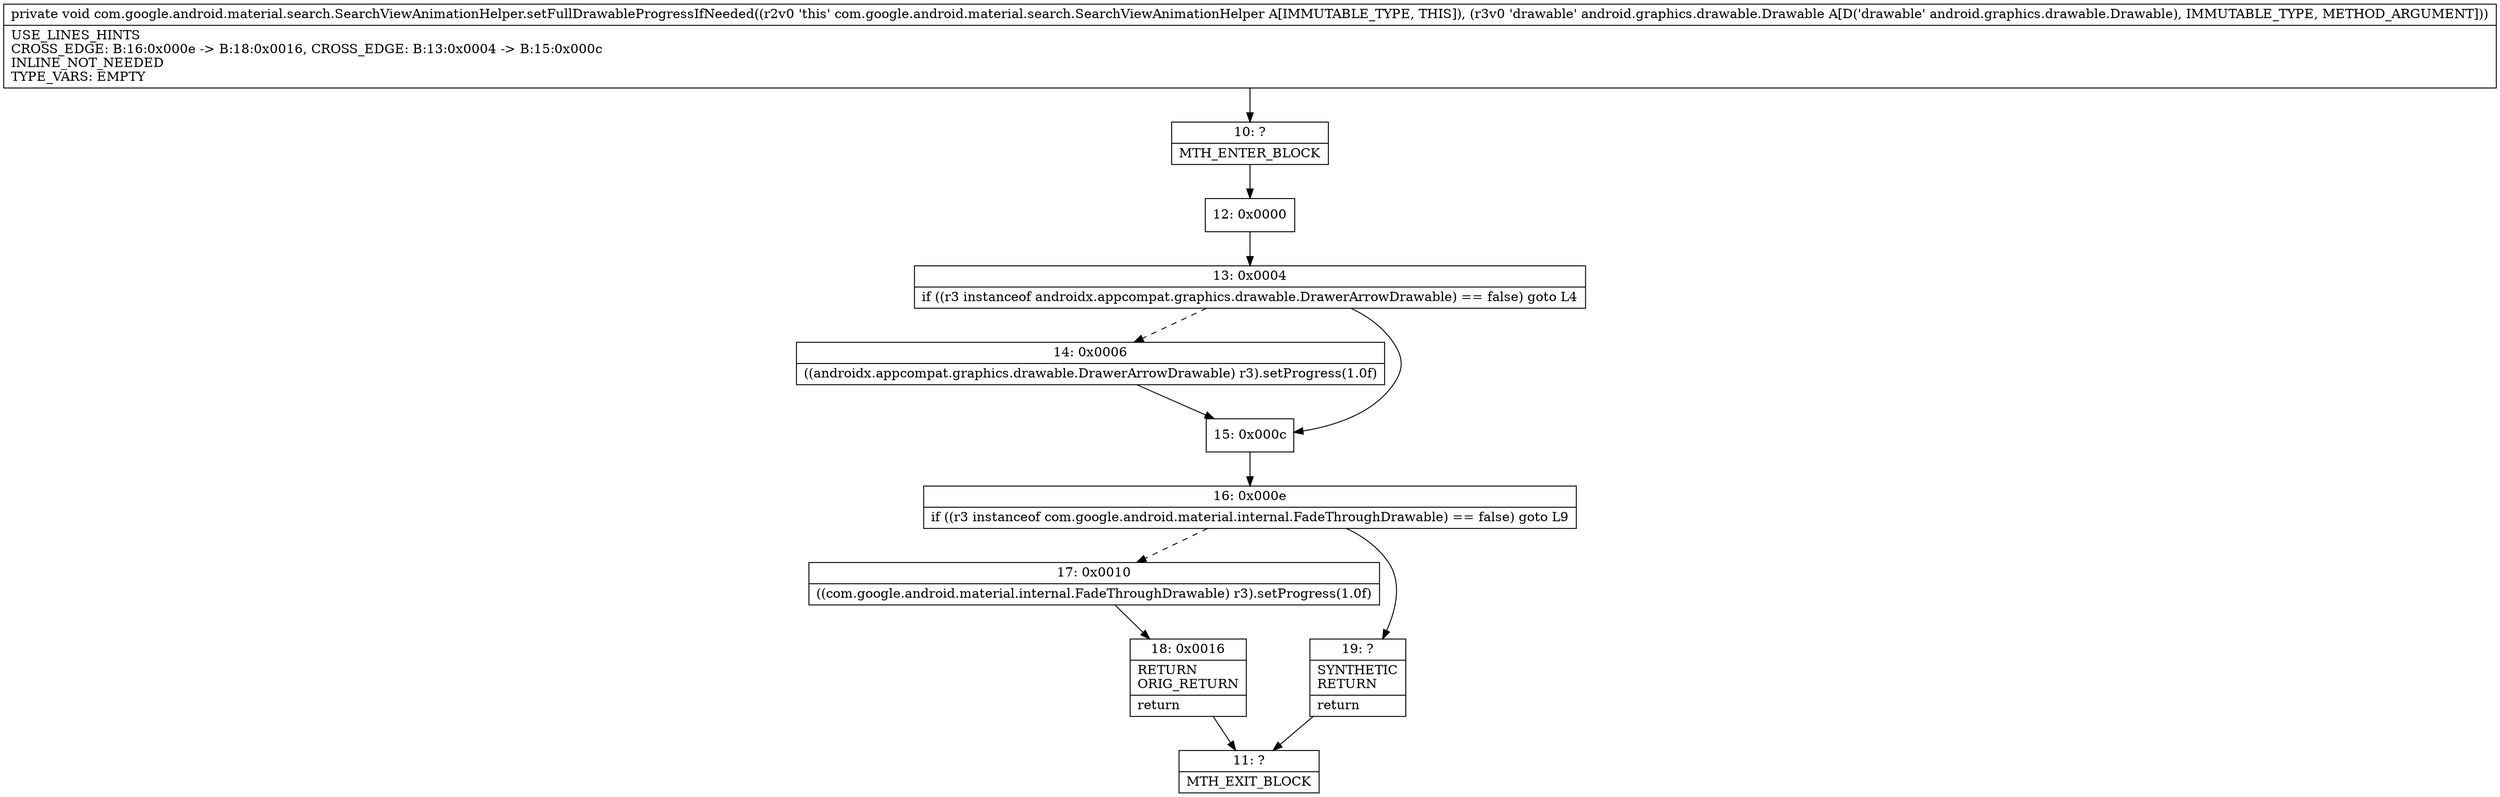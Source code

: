 digraph "CFG forcom.google.android.material.search.SearchViewAnimationHelper.setFullDrawableProgressIfNeeded(Landroid\/graphics\/drawable\/Drawable;)V" {
Node_10 [shape=record,label="{10\:\ ?|MTH_ENTER_BLOCK\l}"];
Node_12 [shape=record,label="{12\:\ 0x0000}"];
Node_13 [shape=record,label="{13\:\ 0x0004|if ((r3 instanceof androidx.appcompat.graphics.drawable.DrawerArrowDrawable) == false) goto L4\l}"];
Node_14 [shape=record,label="{14\:\ 0x0006|((androidx.appcompat.graphics.drawable.DrawerArrowDrawable) r3).setProgress(1.0f)\l}"];
Node_15 [shape=record,label="{15\:\ 0x000c}"];
Node_16 [shape=record,label="{16\:\ 0x000e|if ((r3 instanceof com.google.android.material.internal.FadeThroughDrawable) == false) goto L9\l}"];
Node_17 [shape=record,label="{17\:\ 0x0010|((com.google.android.material.internal.FadeThroughDrawable) r3).setProgress(1.0f)\l}"];
Node_18 [shape=record,label="{18\:\ 0x0016|RETURN\lORIG_RETURN\l|return\l}"];
Node_11 [shape=record,label="{11\:\ ?|MTH_EXIT_BLOCK\l}"];
Node_19 [shape=record,label="{19\:\ ?|SYNTHETIC\lRETURN\l|return\l}"];
MethodNode[shape=record,label="{private void com.google.android.material.search.SearchViewAnimationHelper.setFullDrawableProgressIfNeeded((r2v0 'this' com.google.android.material.search.SearchViewAnimationHelper A[IMMUTABLE_TYPE, THIS]), (r3v0 'drawable' android.graphics.drawable.Drawable A[D('drawable' android.graphics.drawable.Drawable), IMMUTABLE_TYPE, METHOD_ARGUMENT]))  | USE_LINES_HINTS\lCROSS_EDGE: B:16:0x000e \-\> B:18:0x0016, CROSS_EDGE: B:13:0x0004 \-\> B:15:0x000c\lINLINE_NOT_NEEDED\lTYPE_VARS: EMPTY\l}"];
MethodNode -> Node_10;Node_10 -> Node_12;
Node_12 -> Node_13;
Node_13 -> Node_14[style=dashed];
Node_13 -> Node_15;
Node_14 -> Node_15;
Node_15 -> Node_16;
Node_16 -> Node_17[style=dashed];
Node_16 -> Node_19;
Node_17 -> Node_18;
Node_18 -> Node_11;
Node_19 -> Node_11;
}

